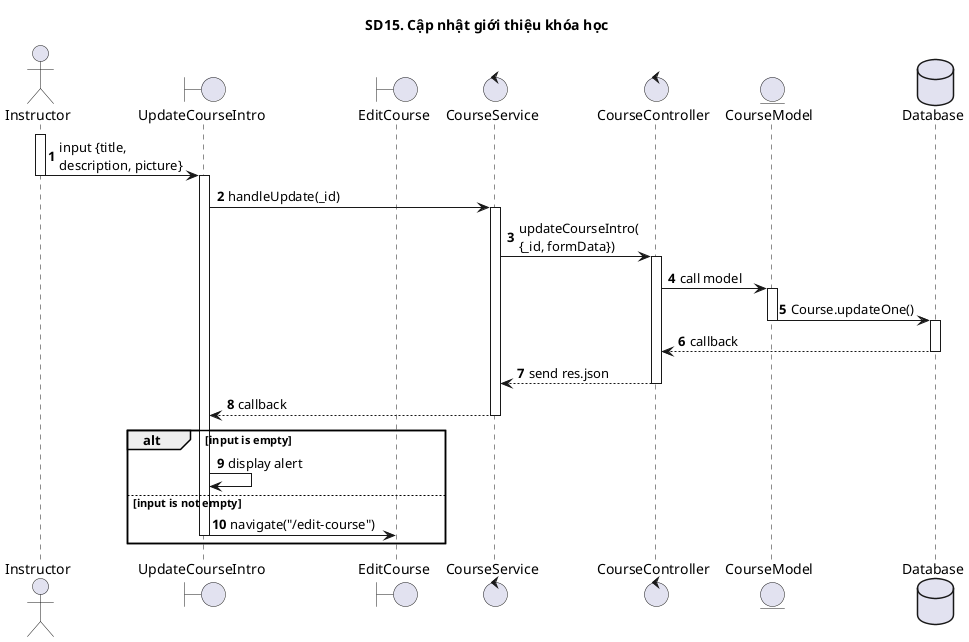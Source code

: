 @startuml SQ

autonumber

title SD15. Cập nhật giới thiệu khóa học

actor "Instructor"
boundary "UpdateCourseIntro"
boundary "EditCourse"
control "CourseService"
control "CourseController"
entity "CourseModel"
database "Database" as Database
activate Instructor
Instructor -> UpdateCourseIntro: input {title,\ndescription, picture}
deactivate Instructor
activate UpdateCourseIntro
UpdateCourseIntro -> CourseService: handleUpdate(_id)
activate CourseService
CourseService -> CourseController: updateCourseIntro(\n{_id, formData})
activate CourseController
CourseController -> CourseModel: call model
activate CourseModel
CourseModel -> Database: Course.updateOne()
deactivate CourseModel
activate Database
Database --> CourseController: callback
deactivate Database
CourseController --> CourseService: send res.json
deactivate CourseController
CourseService --> UpdateCourseIntro: callback
deactivate CourseService
alt input is empty
UpdateCourseIntro -> UpdateCourseIntro: display alert
else input is not empty
UpdateCourseIntro -> EditCourse: navigate("/edit-course")
deactivate UpdateCourseIntro
end
@enduml